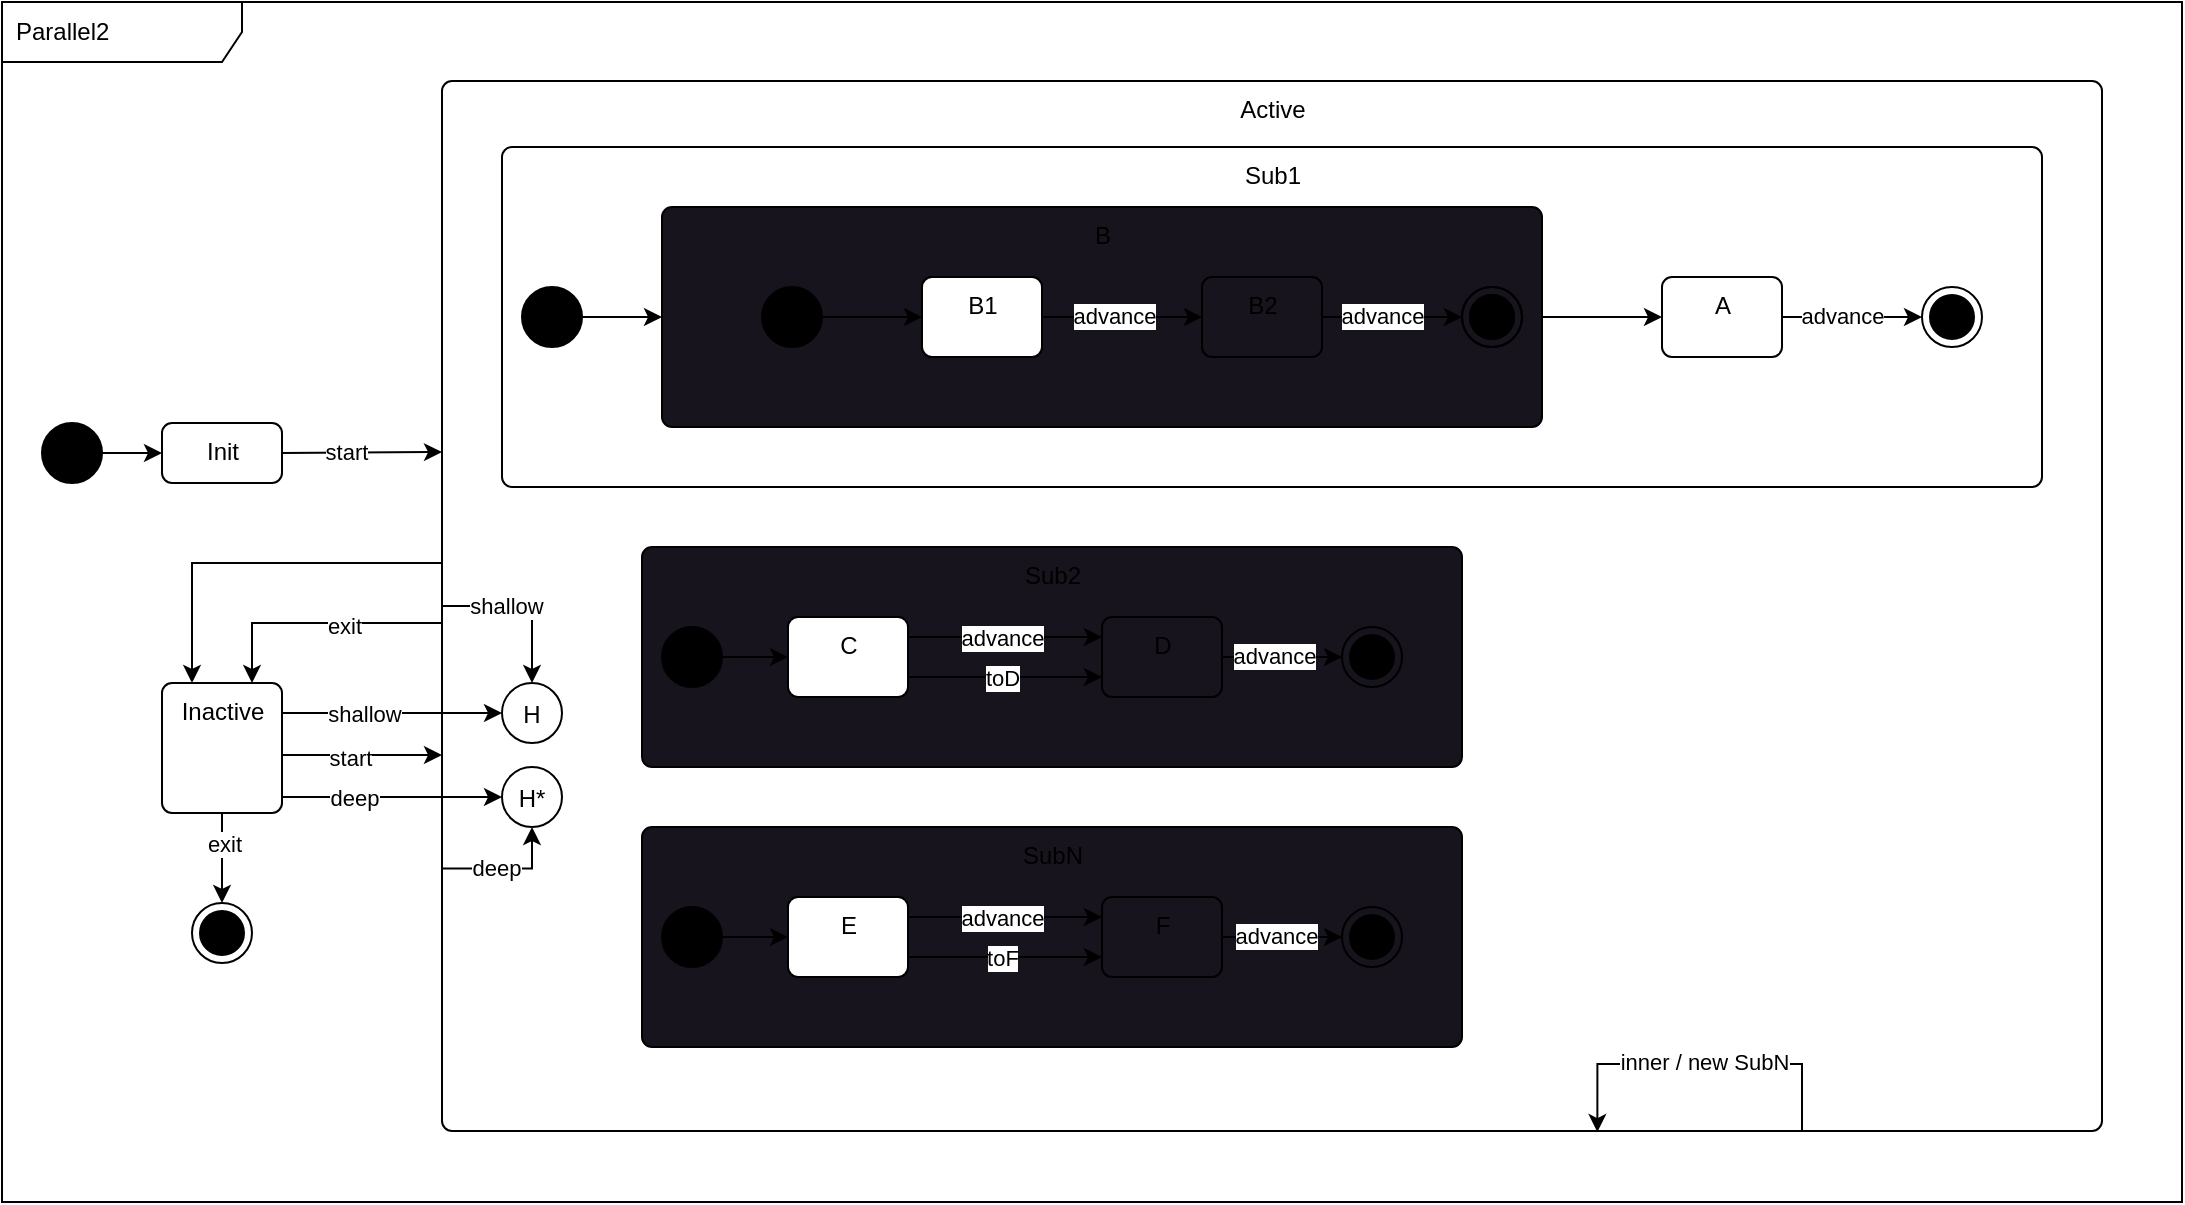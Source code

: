 <mxfile version="20.7.4" type="device"><diagram id="p7_bMgHA_eCG8smCmcug" name="Seite-1"><mxGraphModel dx="1263" dy="759" grid="1" gridSize="10" guides="1" tooltips="1" connect="1" arrows="1" fold="1" page="0" pageScale="1" pageWidth="827" pageHeight="1169" math="0" shadow="0"><root><mxCell id="0"/><mxCell id="1" parent="0"/><mxCell id="TeLDkWoi40kt1kgmQ-99-1" value="Parallel2" style="shape=umlFrame;whiteSpace=wrap;html=1;width=120;height=30;boundedLbl=1;verticalAlign=middle;align=left;spacingLeft=5;container=1;" parent="1" vertex="1"><mxGeometry y="200" width="1090" height="600" as="geometry"/></mxCell><mxCell id="TeLDkWoi40kt1kgmQ-99-2" value="" style="group" parent="1" vertex="1" connectable="0"><mxGeometry x="20" y="240" width="1030" height="525" as="geometry"/></mxCell><mxCell id="CvHv4ztDsIiEoRmFO1QY-91" value="" style="edgeStyle=orthogonalEdgeStyle;rounded=0;orthogonalLoop=1;jettySize=auto;html=1;entryX=0;entryY=0.5;entryDx=0;entryDy=0;exitX=1;exitY=0.5;exitDx=0;exitDy=0;" parent="TeLDkWoi40kt1kgmQ-99-2" source="CvHv4ztDsIiEoRmFO1QY-58" edge="1"><mxGeometry relative="1" as="geometry"><mxPoint x="110" y="183.21" as="sourcePoint"/><mxPoint x="200" y="185" as="targetPoint"/><Array as="points"/></mxGeometry></mxCell><mxCell id="CvHv4ztDsIiEoRmFO1QY-132" value="start" style="edgeLabel;html=1;align=center;verticalAlign=middle;resizable=0;points=[];" parent="CvHv4ztDsIiEoRmFO1QY-91" vertex="1" connectable="0"><mxGeometry x="0.158" relative="1" as="geometry"><mxPoint x="-15" as="offset"/></mxGeometry></mxCell><mxCell id="CvHv4ztDsIiEoRmFO1QY-58" value="Init" style="html=1;align=center;verticalAlign=top;rounded=1;absoluteArcSize=1;arcSize=10;dashed=0;" parent="TeLDkWoi40kt1kgmQ-99-2" vertex="1"><mxGeometry x="60" y="170.5" width="60" height="30" as="geometry"/></mxCell><mxCell id="CvHv4ztDsIiEoRmFO1QY-60" style="edgeStyle=orthogonalEdgeStyle;rounded=0;orthogonalLoop=1;jettySize=auto;html=1;entryX=0;entryY=0.5;entryDx=0;entryDy=0;" parent="TeLDkWoi40kt1kgmQ-99-2" source="CvHv4ztDsIiEoRmFO1QY-59" target="CvHv4ztDsIiEoRmFO1QY-58" edge="1"><mxGeometry relative="1" as="geometry"/></mxCell><mxCell id="CvHv4ztDsIiEoRmFO1QY-59" value="" style="ellipse;fillColor=strokeColor;" parent="TeLDkWoi40kt1kgmQ-99-2" vertex="1"><mxGeometry y="170.5" width="30" height="30" as="geometry"/></mxCell><mxCell id="CvHv4ztDsIiEoRmFO1QY-103" value="" style="group" parent="TeLDkWoi40kt1kgmQ-99-2" vertex="1" connectable="0"><mxGeometry x="200" width="830" height="525" as="geometry"/></mxCell><mxCell id="CvHv4ztDsIiEoRmFO1QY-101" value="Active" style="html=1;align=center;verticalAlign=top;rounded=1;absoluteArcSize=1;arcSize=10;dashed=0;" parent="CvHv4ztDsIiEoRmFO1QY-103" vertex="1"><mxGeometry y="-0.5" width="830" height="525" as="geometry"/></mxCell><mxCell id="CvHv4ztDsIiEoRmFO1QY-105" value="" style="group" parent="CvHv4ztDsIiEoRmFO1QY-103" vertex="1" connectable="0"><mxGeometry x="30" y="32.5" width="770" height="170" as="geometry"/></mxCell><mxCell id="CvHv4ztDsIiEoRmFO1QY-102" value="Sub1" style="html=1;align=center;verticalAlign=top;rounded=1;absoluteArcSize=1;arcSize=10;dashed=0;" parent="CvHv4ztDsIiEoRmFO1QY-105" vertex="1"><mxGeometry width="770" height="170" as="geometry"/></mxCell><mxCell id="BdpvG-IWnTJuAzRFqYh--1" style="edgeStyle=orthogonalEdgeStyle;rounded=0;orthogonalLoop=1;jettySize=auto;html=1;entryX=0;entryY=0.5;entryDx=0;entryDy=0;exitX=1;exitY=0.5;exitDx=0;exitDy=0;" parent="CvHv4ztDsIiEoRmFO1QY-105" source="CvHv4ztDsIiEoRmFO1QY-104" target="CvHv4ztDsIiEoRmFO1QY-108" edge="1"><mxGeometry relative="1" as="geometry"/></mxCell><mxCell id="CvHv4ztDsIiEoRmFO1QY-104" value="" style="ellipse;fillColor=strokeColor;" parent="CvHv4ztDsIiEoRmFO1QY-105" vertex="1"><mxGeometry x="10" y="70" width="30" height="30" as="geometry"/></mxCell><mxCell id="CvHv4ztDsIiEoRmFO1QY-120" value="" style="ellipse;html=1;shape=endState;fillColor=strokeColor;" parent="CvHv4ztDsIiEoRmFO1QY-105" vertex="1"><mxGeometry x="710" y="70" width="30" height="30" as="geometry"/></mxCell><mxCell id="CvHv4ztDsIiEoRmFO1QY-121" style="edgeStyle=orthogonalEdgeStyle;rounded=0;orthogonalLoop=1;jettySize=auto;html=1;exitX=1;exitY=0.5;exitDx=0;exitDy=0;entryX=0;entryY=0.5;entryDx=0;entryDy=0;" parent="CvHv4ztDsIiEoRmFO1QY-105" source="CvHv4ztDsIiEoRmFO1QY-108" target="CvHv4ztDsIiEoRmFO1QY-106" edge="1"><mxGeometry relative="1" as="geometry"/></mxCell><mxCell id="BdpvG-IWnTJuAzRFqYh--3" style="edgeStyle=orthogonalEdgeStyle;rounded=0;orthogonalLoop=1;jettySize=auto;html=1;entryX=0;entryY=0.5;entryDx=0;entryDy=0;exitX=1;exitY=0.5;exitDx=0;exitDy=0;" parent="CvHv4ztDsIiEoRmFO1QY-105" source="CvHv4ztDsIiEoRmFO1QY-106" target="CvHv4ztDsIiEoRmFO1QY-120" edge="1"><mxGeometry relative="1" as="geometry"/></mxCell><mxCell id="BdpvG-IWnTJuAzRFqYh--4" value="advance" style="edgeLabel;html=1;align=center;verticalAlign=middle;resizable=0;points=[];" parent="BdpvG-IWnTJuAzRFqYh--3" vertex="1" connectable="0"><mxGeometry x="-0.159" y="-1" relative="1" as="geometry"><mxPoint y="-2" as="offset"/></mxGeometry></mxCell><mxCell id="CvHv4ztDsIiEoRmFO1QY-106" value="A" style="html=1;align=center;verticalAlign=top;rounded=1;absoluteArcSize=1;arcSize=10;dashed=0;" parent="CvHv4ztDsIiEoRmFO1QY-105" vertex="1"><mxGeometry x="580" y="65" width="60" height="40" as="geometry"/></mxCell><mxCell id="XNjvDNh9_45oyiZgrLD1-9" value="" style="group" vertex="1" connectable="0" parent="CvHv4ztDsIiEoRmFO1QY-105"><mxGeometry x="60" y="30" width="480" height="110" as="geometry"/></mxCell><mxCell id="CvHv4ztDsIiEoRmFO1QY-108" value="B" style="html=1;align=center;verticalAlign=top;rounded=1;absoluteArcSize=1;arcSize=10;dashed=0;fillColor=rgb(24, 20, 29);" parent="XNjvDNh9_45oyiZgrLD1-9" vertex="1"><mxGeometry x="20" width="440" height="110" as="geometry"/></mxCell><mxCell id="CvHv4ztDsIiEoRmFO1QY-113" value="" style="group" parent="XNjvDNh9_45oyiZgrLD1-9" vertex="1" connectable="0"><mxGeometry width="480" height="110" as="geometry"/></mxCell><mxCell id="CvHv4ztDsIiEoRmFO1QY-115" style="edgeStyle=orthogonalEdgeStyle;rounded=0;orthogonalLoop=1;jettySize=auto;html=1;entryX=0;entryY=0.5;entryDx=0;entryDy=0;" parent="CvHv4ztDsIiEoRmFO1QY-113" source="CvHv4ztDsIiEoRmFO1QY-112" target="CvHv4ztDsIiEoRmFO1QY-114" edge="1"><mxGeometry relative="1" as="geometry"/></mxCell><mxCell id="CvHv4ztDsIiEoRmFO1QY-114" value="B1" style="html=1;align=center;verticalAlign=top;rounded=1;absoluteArcSize=1;arcSize=10;dashed=0;" parent="CvHv4ztDsIiEoRmFO1QY-113" vertex="1"><mxGeometry x="150" y="35" width="60" height="40" as="geometry"/></mxCell><mxCell id="CvHv4ztDsIiEoRmFO1QY-118" value="" style="ellipse;html=1;shape=endState;fillColor=strokeColor;" parent="CvHv4ztDsIiEoRmFO1QY-113" vertex="1"><mxGeometry x="420" y="40" width="30" height="30" as="geometry"/></mxCell><mxCell id="XNjvDNh9_45oyiZgrLD1-8" value="" style="group" vertex="1" connectable="0" parent="CvHv4ztDsIiEoRmFO1QY-113"><mxGeometry x="70" y="35" width="380" height="40" as="geometry"/></mxCell><mxCell id="CvHv4ztDsIiEoRmFO1QY-112" value="" style="ellipse;fillColor=strokeColor;" parent="XNjvDNh9_45oyiZgrLD1-8" vertex="1"><mxGeometry y="5" width="30" height="30" as="geometry"/></mxCell><mxCell id="XNjvDNh9_45oyiZgrLD1-5" value="" style="ellipse;html=1;shape=endState;fillColor=strokeColor;" vertex="1" parent="XNjvDNh9_45oyiZgrLD1-8"><mxGeometry x="350" y="5" width="30" height="30" as="geometry"/></mxCell><mxCell id="XNjvDNh9_45oyiZgrLD1-7" value="B1" style="html=1;align=center;verticalAlign=top;rounded=1;absoluteArcSize=1;arcSize=10;dashed=0;" vertex="1" parent="XNjvDNh9_45oyiZgrLD1-8"><mxGeometry x="80" width="60" height="40" as="geometry"/></mxCell><mxCell id="CvHv4ztDsIiEoRmFO1QY-116" value="B2" style="html=1;align=center;verticalAlign=top;rounded=1;absoluteArcSize=1;arcSize=10;dashed=0;fillColor=rgb(24, 20, 29);" parent="XNjvDNh9_45oyiZgrLD1-9" vertex="1"><mxGeometry x="290" y="35" width="60" height="40" as="geometry"/></mxCell><mxCell id="CvHv4ztDsIiEoRmFO1QY-119" style="edgeStyle=orthogonalEdgeStyle;rounded=0;orthogonalLoop=1;jettySize=auto;html=1;entryX=0;entryY=0.5;entryDx=0;entryDy=0;" parent="XNjvDNh9_45oyiZgrLD1-9" source="CvHv4ztDsIiEoRmFO1QY-116" target="CvHv4ztDsIiEoRmFO1QY-118" edge="1"><mxGeometry relative="1" as="geometry"/></mxCell><mxCell id="XNjvDNh9_45oyiZgrLD1-10" value="advance" style="edgeLabel;html=1;align=center;verticalAlign=middle;resizable=0;points=[];" vertex="1" connectable="0" parent="CvHv4ztDsIiEoRmFO1QY-119"><mxGeometry x="-0.324" y="-2" relative="1" as="geometry"><mxPoint x="6" y="-3" as="offset"/></mxGeometry></mxCell><mxCell id="CvHv4ztDsIiEoRmFO1QY-117" value="" style="edgeStyle=orthogonalEdgeStyle;rounded=0;orthogonalLoop=1;jettySize=auto;html=1;" parent="XNjvDNh9_45oyiZgrLD1-9" source="CvHv4ztDsIiEoRmFO1QY-114" target="CvHv4ztDsIiEoRmFO1QY-116" edge="1"><mxGeometry relative="1" as="geometry"/></mxCell><mxCell id="CvHv4ztDsIiEoRmFO1QY-143" value="advance" style="edgeLabel;html=1;align=center;verticalAlign=middle;resizable=0;points=[];" parent="CvHv4ztDsIiEoRmFO1QY-117" vertex="1" connectable="0"><mxGeometry x="-0.124" y="-2" relative="1" as="geometry"><mxPoint x="1" y="-3" as="offset"/></mxGeometry></mxCell><mxCell id="CvHv4ztDsIiEoRmFO1QY-133" value="" style="group" parent="CvHv4ztDsIiEoRmFO1QY-103" vertex="1" connectable="0"><mxGeometry x="100" y="372.5" width="410" height="110" as="geometry"/></mxCell><mxCell id="CvHv4ztDsIiEoRmFO1QY-134" value="SubN" style="html=1;align=center;verticalAlign=top;rounded=1;absoluteArcSize=1;arcSize=10;dashed=0;fillColor=rgb(24, 20, 29);" parent="CvHv4ztDsIiEoRmFO1QY-133" vertex="1"><mxGeometry width="410" height="110" as="geometry"/></mxCell><mxCell id="CvHv4ztDsIiEoRmFO1QY-135" style="edgeStyle=orthogonalEdgeStyle;rounded=0;orthogonalLoop=1;jettySize=auto;html=1;entryX=0;entryY=0.5;entryDx=0;entryDy=0;" parent="CvHv4ztDsIiEoRmFO1QY-133" source="CvHv4ztDsIiEoRmFO1QY-136" target="CvHv4ztDsIiEoRmFO1QY-137" edge="1"><mxGeometry relative="1" as="geometry"/></mxCell><mxCell id="CvHv4ztDsIiEoRmFO1QY-136" value="" style="ellipse;fillColor=strokeColor;" parent="CvHv4ztDsIiEoRmFO1QY-133" vertex="1"><mxGeometry x="10" y="40" width="30" height="30" as="geometry"/></mxCell><mxCell id="CvHv4ztDsIiEoRmFO1QY-137" value="E" style="html=1;align=center;verticalAlign=top;rounded=1;absoluteArcSize=1;arcSize=10;dashed=0;" parent="CvHv4ztDsIiEoRmFO1QY-133" vertex="1"><mxGeometry x="73" y="35" width="60" height="40" as="geometry"/></mxCell><mxCell id="CvHv4ztDsIiEoRmFO1QY-138" style="edgeStyle=orthogonalEdgeStyle;rounded=0;orthogonalLoop=1;jettySize=auto;html=1;entryX=0;entryY=0.5;entryDx=0;entryDy=0;" parent="CvHv4ztDsIiEoRmFO1QY-133" source="CvHv4ztDsIiEoRmFO1QY-139" target="CvHv4ztDsIiEoRmFO1QY-141" edge="1"><mxGeometry relative="1" as="geometry"/></mxCell><mxCell id="XNjvDNh9_45oyiZgrLD1-12" value="advance" style="edgeLabel;html=1;align=center;verticalAlign=middle;resizable=0;points=[];" vertex="1" connectable="0" parent="CvHv4ztDsIiEoRmFO1QY-138"><mxGeometry x="-0.276" y="-1" relative="1" as="geometry"><mxPoint x="5" y="-2" as="offset"/></mxGeometry></mxCell><mxCell id="CvHv4ztDsIiEoRmFO1QY-139" value="F" style="html=1;align=center;verticalAlign=top;rounded=1;absoluteArcSize=1;arcSize=10;dashed=0;fillColor=rgb(24, 20, 29);" parent="CvHv4ztDsIiEoRmFO1QY-133" vertex="1"><mxGeometry x="230" y="35" width="60" height="40" as="geometry"/></mxCell><mxCell id="CvHv4ztDsIiEoRmFO1QY-141" value="" style="ellipse;html=1;shape=endState;fillColor=strokeColor;" parent="CvHv4ztDsIiEoRmFO1QY-133" vertex="1"><mxGeometry x="350" y="40" width="30" height="30" as="geometry"/></mxCell><mxCell id="CvHv4ztDsIiEoRmFO1QY-168" value="" style="edgeStyle=orthogonalEdgeStyle;rounded=0;orthogonalLoop=1;jettySize=auto;html=1;entryX=0;entryY=0.25;entryDx=0;entryDy=0;exitX=1;exitY=0.25;exitDx=0;exitDy=0;" parent="CvHv4ztDsIiEoRmFO1QY-133" source="CvHv4ztDsIiEoRmFO1QY-137" target="CvHv4ztDsIiEoRmFO1QY-139" edge="1"><mxGeometry relative="1" as="geometry"><mxPoint x="133" y="48" as="sourcePoint"/><mxPoint x="230" y="44.71" as="targetPoint"/></mxGeometry></mxCell><mxCell id="CvHv4ztDsIiEoRmFO1QY-169" value="advance" style="edgeLabel;html=1;align=center;verticalAlign=middle;resizable=0;points=[];" parent="CvHv4ztDsIiEoRmFO1QY-168" vertex="1" connectable="0"><mxGeometry x="-0.245" y="1" relative="1" as="geometry"><mxPoint x="10" y="1" as="offset"/></mxGeometry></mxCell><mxCell id="CvHv4ztDsIiEoRmFO1QY-170" value="" style="edgeStyle=orthogonalEdgeStyle;rounded=0;orthogonalLoop=1;jettySize=auto;html=1;entryX=0;entryY=0.75;entryDx=0;entryDy=0;exitX=1;exitY=0.75;exitDx=0;exitDy=0;" parent="CvHv4ztDsIiEoRmFO1QY-133" source="CvHv4ztDsIiEoRmFO1QY-137" target="CvHv4ztDsIiEoRmFO1QY-139" edge="1"><mxGeometry relative="1" as="geometry"><mxPoint x="133" y="64.71" as="sourcePoint"/><mxPoint x="230" y="64.71" as="targetPoint"/></mxGeometry></mxCell><mxCell id="CvHv4ztDsIiEoRmFO1QY-171" value="toF" style="edgeLabel;html=1;align=center;verticalAlign=middle;resizable=0;points=[];" parent="CvHv4ztDsIiEoRmFO1QY-170" vertex="1" connectable="0"><mxGeometry x="-0.245" y="1" relative="1" as="geometry"><mxPoint x="10" y="1" as="offset"/></mxGeometry></mxCell><mxCell id="CvHv4ztDsIiEoRmFO1QY-148" value="" style="group" parent="CvHv4ztDsIiEoRmFO1QY-103" vertex="1" connectable="0"><mxGeometry x="100" y="232.5" width="410" height="110" as="geometry"/></mxCell><mxCell id="CvHv4ztDsIiEoRmFO1QY-124" value="Sub2" style="html=1;align=center;verticalAlign=top;rounded=1;absoluteArcSize=1;arcSize=10;dashed=0;fillColor=rgb(24, 20, 29);" parent="CvHv4ztDsIiEoRmFO1QY-148" vertex="1"><mxGeometry width="410" height="110" as="geometry"/></mxCell><mxCell id="CvHv4ztDsIiEoRmFO1QY-126" value="" style="ellipse;fillColor=strokeColor;" parent="CvHv4ztDsIiEoRmFO1QY-148" vertex="1"><mxGeometry x="10" y="40" width="30" height="30" as="geometry"/></mxCell><mxCell id="CvHv4ztDsIiEoRmFO1QY-127" value="C" style="html=1;align=center;verticalAlign=top;rounded=1;absoluteArcSize=1;arcSize=10;dashed=0;" parent="CvHv4ztDsIiEoRmFO1QY-148" vertex="1"><mxGeometry x="73" y="35" width="60" height="40" as="geometry"/></mxCell><mxCell id="CvHv4ztDsIiEoRmFO1QY-125" style="edgeStyle=orthogonalEdgeStyle;rounded=0;orthogonalLoop=1;jettySize=auto;html=1;entryX=0;entryY=0.5;entryDx=0;entryDy=0;" parent="CvHv4ztDsIiEoRmFO1QY-148" source="CvHv4ztDsIiEoRmFO1QY-126" target="CvHv4ztDsIiEoRmFO1QY-127" edge="1"><mxGeometry relative="1" as="geometry"/></mxCell><mxCell id="CvHv4ztDsIiEoRmFO1QY-129" value="D" style="html=1;align=center;verticalAlign=top;rounded=1;absoluteArcSize=1;arcSize=10;dashed=0;fillColor=rgb(24, 20, 29);" parent="CvHv4ztDsIiEoRmFO1QY-148" vertex="1"><mxGeometry x="230" y="35" width="60" height="40" as="geometry"/></mxCell><mxCell id="CvHv4ztDsIiEoRmFO1QY-130" value="" style="edgeStyle=orthogonalEdgeStyle;rounded=0;orthogonalLoop=1;jettySize=auto;html=1;entryX=0;entryY=0.25;entryDx=0;entryDy=0;exitX=1;exitY=0.25;exitDx=0;exitDy=0;" parent="CvHv4ztDsIiEoRmFO1QY-148" source="CvHv4ztDsIiEoRmFO1QY-127" target="CvHv4ztDsIiEoRmFO1QY-129" edge="1"><mxGeometry relative="1" as="geometry"/></mxCell><mxCell id="CvHv4ztDsIiEoRmFO1QY-164" value="advance" style="edgeLabel;html=1;align=center;verticalAlign=middle;resizable=0;points=[];" parent="CvHv4ztDsIiEoRmFO1QY-130" vertex="1" connectable="0"><mxGeometry x="-0.245" y="1" relative="1" as="geometry"><mxPoint x="10" y="1" as="offset"/></mxGeometry></mxCell><mxCell id="CvHv4ztDsIiEoRmFO1QY-131" value="" style="ellipse;html=1;shape=endState;fillColor=strokeColor;" parent="CvHv4ztDsIiEoRmFO1QY-148" vertex="1"><mxGeometry x="350" y="40" width="30" height="30" as="geometry"/></mxCell><mxCell id="CvHv4ztDsIiEoRmFO1QY-128" style="edgeStyle=orthogonalEdgeStyle;rounded=0;orthogonalLoop=1;jettySize=auto;html=1;entryX=0;entryY=0.5;entryDx=0;entryDy=0;" parent="CvHv4ztDsIiEoRmFO1QY-148" source="CvHv4ztDsIiEoRmFO1QY-129" target="CvHv4ztDsIiEoRmFO1QY-131" edge="1"><mxGeometry relative="1" as="geometry"/></mxCell><mxCell id="XNjvDNh9_45oyiZgrLD1-11" value="advance" style="edgeLabel;html=1;align=center;verticalAlign=middle;resizable=0;points=[];" vertex="1" connectable="0" parent="CvHv4ztDsIiEoRmFO1QY-128"><mxGeometry x="-0.308" relative="1" as="geometry"><mxPoint x="5" y="-1" as="offset"/></mxGeometry></mxCell><mxCell id="CvHv4ztDsIiEoRmFO1QY-166" value="" style="edgeStyle=orthogonalEdgeStyle;rounded=0;orthogonalLoop=1;jettySize=auto;html=1;entryX=0;entryY=0.75;entryDx=0;entryDy=0;exitX=1;exitY=0.75;exitDx=0;exitDy=0;" parent="CvHv4ztDsIiEoRmFO1QY-148" source="CvHv4ztDsIiEoRmFO1QY-127" target="CvHv4ztDsIiEoRmFO1QY-129" edge="1"><mxGeometry relative="1" as="geometry"><mxPoint x="143" y="55" as="sourcePoint"/><mxPoint x="240" y="55" as="targetPoint"/></mxGeometry></mxCell><mxCell id="CvHv4ztDsIiEoRmFO1QY-167" value="toD" style="edgeLabel;html=1;align=center;verticalAlign=middle;resizable=0;points=[];" parent="CvHv4ztDsIiEoRmFO1QY-166" vertex="1" connectable="0"><mxGeometry x="-0.245" y="1" relative="1" as="geometry"><mxPoint x="10" y="1" as="offset"/></mxGeometry></mxCell><mxCell id="CvHv4ztDsIiEoRmFO1QY-150" value="H" style="ellipse;" parent="CvHv4ztDsIiEoRmFO1QY-103" vertex="1"><mxGeometry x="30" y="300.5" width="30" height="30" as="geometry"/></mxCell><mxCell id="CvHv4ztDsIiEoRmFO1QY-151" value="H*" style="ellipse;" parent="CvHv4ztDsIiEoRmFO1QY-103" vertex="1"><mxGeometry x="30" y="342.5" width="30" height="30" as="geometry"/></mxCell><mxCell id="CvHv4ztDsIiEoRmFO1QY-159" style="edgeStyle=orthogonalEdgeStyle;rounded=0;orthogonalLoop=1;jettySize=auto;html=1;entryX=0.696;entryY=1.001;entryDx=0;entryDy=0;entryPerimeter=0;" parent="CvHv4ztDsIiEoRmFO1QY-103" target="CvHv4ztDsIiEoRmFO1QY-101" edge="1"><mxGeometry relative="1" as="geometry"><mxPoint x="680" y="510.5" as="sourcePoint"/><Array as="points"><mxPoint x="680" y="525"/><mxPoint x="680" y="491"/><mxPoint x="578" y="491"/><mxPoint x="578" y="525"/></Array></mxGeometry></mxCell><mxCell id="CvHv4ztDsIiEoRmFO1QY-160" value="inner / new SubN" style="edgeLabel;html=1;align=center;verticalAlign=middle;resizable=0;points=[];" parent="CvHv4ztDsIiEoRmFO1QY-159" vertex="1" connectable="0"><mxGeometry x="0.221" y="-1" relative="1" as="geometry"><mxPoint x="15" as="offset"/></mxGeometry></mxCell><mxCell id="XNjvDNh9_45oyiZgrLD1-1" style="edgeStyle=orthogonalEdgeStyle;rounded=0;orthogonalLoop=1;jettySize=auto;html=1;exitX=0;exitY=0.5;exitDx=0;exitDy=0;entryX=0.5;entryY=0;entryDx=0;entryDy=0;" edge="1" parent="CvHv4ztDsIiEoRmFO1QY-103" source="CvHv4ztDsIiEoRmFO1QY-101" target="CvHv4ztDsIiEoRmFO1QY-150"><mxGeometry relative="1" as="geometry"><Array as="points"><mxPoint x="45" y="262"/></Array></mxGeometry></mxCell><mxCell id="XNjvDNh9_45oyiZgrLD1-2" value="shallow" style="edgeLabel;html=1;align=center;verticalAlign=middle;resizable=0;points=[];" vertex="1" connectable="0" parent="XNjvDNh9_45oyiZgrLD1-1"><mxGeometry x="-0.235" relative="1" as="geometry"><mxPoint as="offset"/></mxGeometry></mxCell><mxCell id="XNjvDNh9_45oyiZgrLD1-3" style="edgeStyle=orthogonalEdgeStyle;rounded=0;orthogonalLoop=1;jettySize=auto;html=1;exitX=0;exitY=0.75;exitDx=0;exitDy=0;entryX=0.5;entryY=1;entryDx=0;entryDy=0;" edge="1" parent="CvHv4ztDsIiEoRmFO1QY-103" source="CvHv4ztDsIiEoRmFO1QY-101" target="CvHv4ztDsIiEoRmFO1QY-151"><mxGeometry relative="1" as="geometry"><Array as="points"><mxPoint x="45" y="393"/></Array></mxGeometry></mxCell><mxCell id="XNjvDNh9_45oyiZgrLD1-4" value="deep" style="edgeLabel;html=1;align=center;verticalAlign=middle;resizable=0;points=[];" vertex="1" connectable="0" parent="XNjvDNh9_45oyiZgrLD1-3"><mxGeometry x="-0.189" y="1" relative="1" as="geometry"><mxPoint as="offset"/></mxGeometry></mxCell><mxCell id="CvHv4ztDsIiEoRmFO1QY-147" style="edgeStyle=orthogonalEdgeStyle;rounded=0;orthogonalLoop=1;jettySize=auto;html=1;exitX=1;exitY=0.5;exitDx=0;exitDy=0;" parent="TeLDkWoi40kt1kgmQ-99-2" source="CvHv4ztDsIiEoRmFO1QY-146" edge="1"><mxGeometry relative="1" as="geometry"><mxPoint x="120" y="336.983" as="sourcePoint"/><mxPoint x="200" y="336.5" as="targetPoint"/><Array as="points"><mxPoint x="110" y="336.5"/></Array></mxGeometry></mxCell><mxCell id="CvHv4ztDsIiEoRmFO1QY-149" value="start" style="edgeLabel;html=1;align=center;verticalAlign=middle;resizable=0;points=[];" parent="CvHv4ztDsIiEoRmFO1QY-147" vertex="1" connectable="0"><mxGeometry x="-0.301" relative="1" as="geometry"><mxPoint x="21" y="1" as="offset"/></mxGeometry></mxCell><mxCell id="CvHv4ztDsIiEoRmFO1QY-152" style="edgeStyle=orthogonalEdgeStyle;rounded=0;orthogonalLoop=1;jettySize=auto;html=1;entryX=0;entryY=0.5;entryDx=0;entryDy=0;" parent="TeLDkWoi40kt1kgmQ-99-2" source="CvHv4ztDsIiEoRmFO1QY-146" target="CvHv4ztDsIiEoRmFO1QY-150" edge="1"><mxGeometry relative="1" as="geometry"><Array as="points"><mxPoint x="150" y="315.5"/><mxPoint x="150" y="315.5"/></Array></mxGeometry></mxCell><mxCell id="CvHv4ztDsIiEoRmFO1QY-154" value="shallow" style="edgeLabel;html=1;align=center;verticalAlign=middle;resizable=0;points=[];" parent="CvHv4ztDsIiEoRmFO1QY-152" vertex="1" connectable="0"><mxGeometry x="-0.263" y="-2" relative="1" as="geometry"><mxPoint y="-2" as="offset"/></mxGeometry></mxCell><mxCell id="CvHv4ztDsIiEoRmFO1QY-153" style="edgeStyle=orthogonalEdgeStyle;rounded=0;orthogonalLoop=1;jettySize=auto;html=1;entryX=0;entryY=0.5;entryDx=0;entryDy=0;" parent="TeLDkWoi40kt1kgmQ-99-2" source="CvHv4ztDsIiEoRmFO1QY-146" target="CvHv4ztDsIiEoRmFO1QY-151" edge="1"><mxGeometry relative="1" as="geometry"><Array as="points"><mxPoint x="150" y="357.5"/><mxPoint x="150" y="357.5"/></Array></mxGeometry></mxCell><mxCell id="CvHv4ztDsIiEoRmFO1QY-155" value="deep" style="edgeLabel;html=1;align=center;verticalAlign=middle;resizable=0;points=[];" parent="CvHv4ztDsIiEoRmFO1QY-153" vertex="1" connectable="0"><mxGeometry x="-0.138" relative="1" as="geometry"><mxPoint x="-12" as="offset"/></mxGeometry></mxCell><mxCell id="CvHv4ztDsIiEoRmFO1QY-146" value="Inactive" style="html=1;align=center;verticalAlign=top;rounded=1;absoluteArcSize=1;arcSize=10;dashed=0;" parent="TeLDkWoi40kt1kgmQ-99-2" vertex="1"><mxGeometry x="60" y="300.5" width="60" height="65" as="geometry"/></mxCell><mxCell id="CvHv4ztDsIiEoRmFO1QY-156" style="edgeStyle=orthogonalEdgeStyle;rounded=0;orthogonalLoop=1;jettySize=auto;html=1;entryX=0.75;entryY=0;entryDx=0;entryDy=0;" parent="TeLDkWoi40kt1kgmQ-99-2" source="CvHv4ztDsIiEoRmFO1QY-101" target="CvHv4ztDsIiEoRmFO1QY-146" edge="1"><mxGeometry relative="1" as="geometry"><mxPoint x="110" y="300.5" as="targetPoint"/><Array as="points"><mxPoint x="105" y="270.5"/></Array></mxGeometry></mxCell><mxCell id="CvHv4ztDsIiEoRmFO1QY-157" value="exit" style="edgeLabel;html=1;align=center;verticalAlign=middle;resizable=0;points=[];" parent="CvHv4ztDsIiEoRmFO1QY-156" vertex="1" connectable="0"><mxGeometry x="-0.332" y="-1" relative="1" as="geometry"><mxPoint x="-8" y="2" as="offset"/></mxGeometry></mxCell><mxCell id="CvHv4ztDsIiEoRmFO1QY-158" style="edgeStyle=orthogonalEdgeStyle;rounded=0;orthogonalLoop=1;jettySize=auto;html=1;entryX=0.25;entryY=0;entryDx=0;entryDy=0;" parent="TeLDkWoi40kt1kgmQ-99-2" source="CvHv4ztDsIiEoRmFO1QY-101" target="CvHv4ztDsIiEoRmFO1QY-146" edge="1"><mxGeometry relative="1" as="geometry"><Array as="points"><mxPoint x="75" y="240.5"/></Array></mxGeometry></mxCell><mxCell id="CvHv4ztDsIiEoRmFO1QY-161" value="" style="ellipse;html=1;shape=endState;fillColor=strokeColor;" parent="TeLDkWoi40kt1kgmQ-99-2" vertex="1"><mxGeometry x="75" y="410.5" width="30" height="30" as="geometry"/></mxCell><mxCell id="CvHv4ztDsIiEoRmFO1QY-162" style="edgeStyle=orthogonalEdgeStyle;rounded=0;orthogonalLoop=1;jettySize=auto;html=1;" parent="TeLDkWoi40kt1kgmQ-99-2" source="CvHv4ztDsIiEoRmFO1QY-146" target="CvHv4ztDsIiEoRmFO1QY-161" edge="1"><mxGeometry relative="1" as="geometry"/></mxCell><mxCell id="CvHv4ztDsIiEoRmFO1QY-163" value="exit" style="edgeLabel;html=1;align=center;verticalAlign=middle;resizable=0;points=[];" parent="CvHv4ztDsIiEoRmFO1QY-162" vertex="1" connectable="0"><mxGeometry x="-0.308" y="1" relative="1" as="geometry"><mxPoint as="offset"/></mxGeometry></mxCell></root></mxGraphModel></diagram></mxfile>